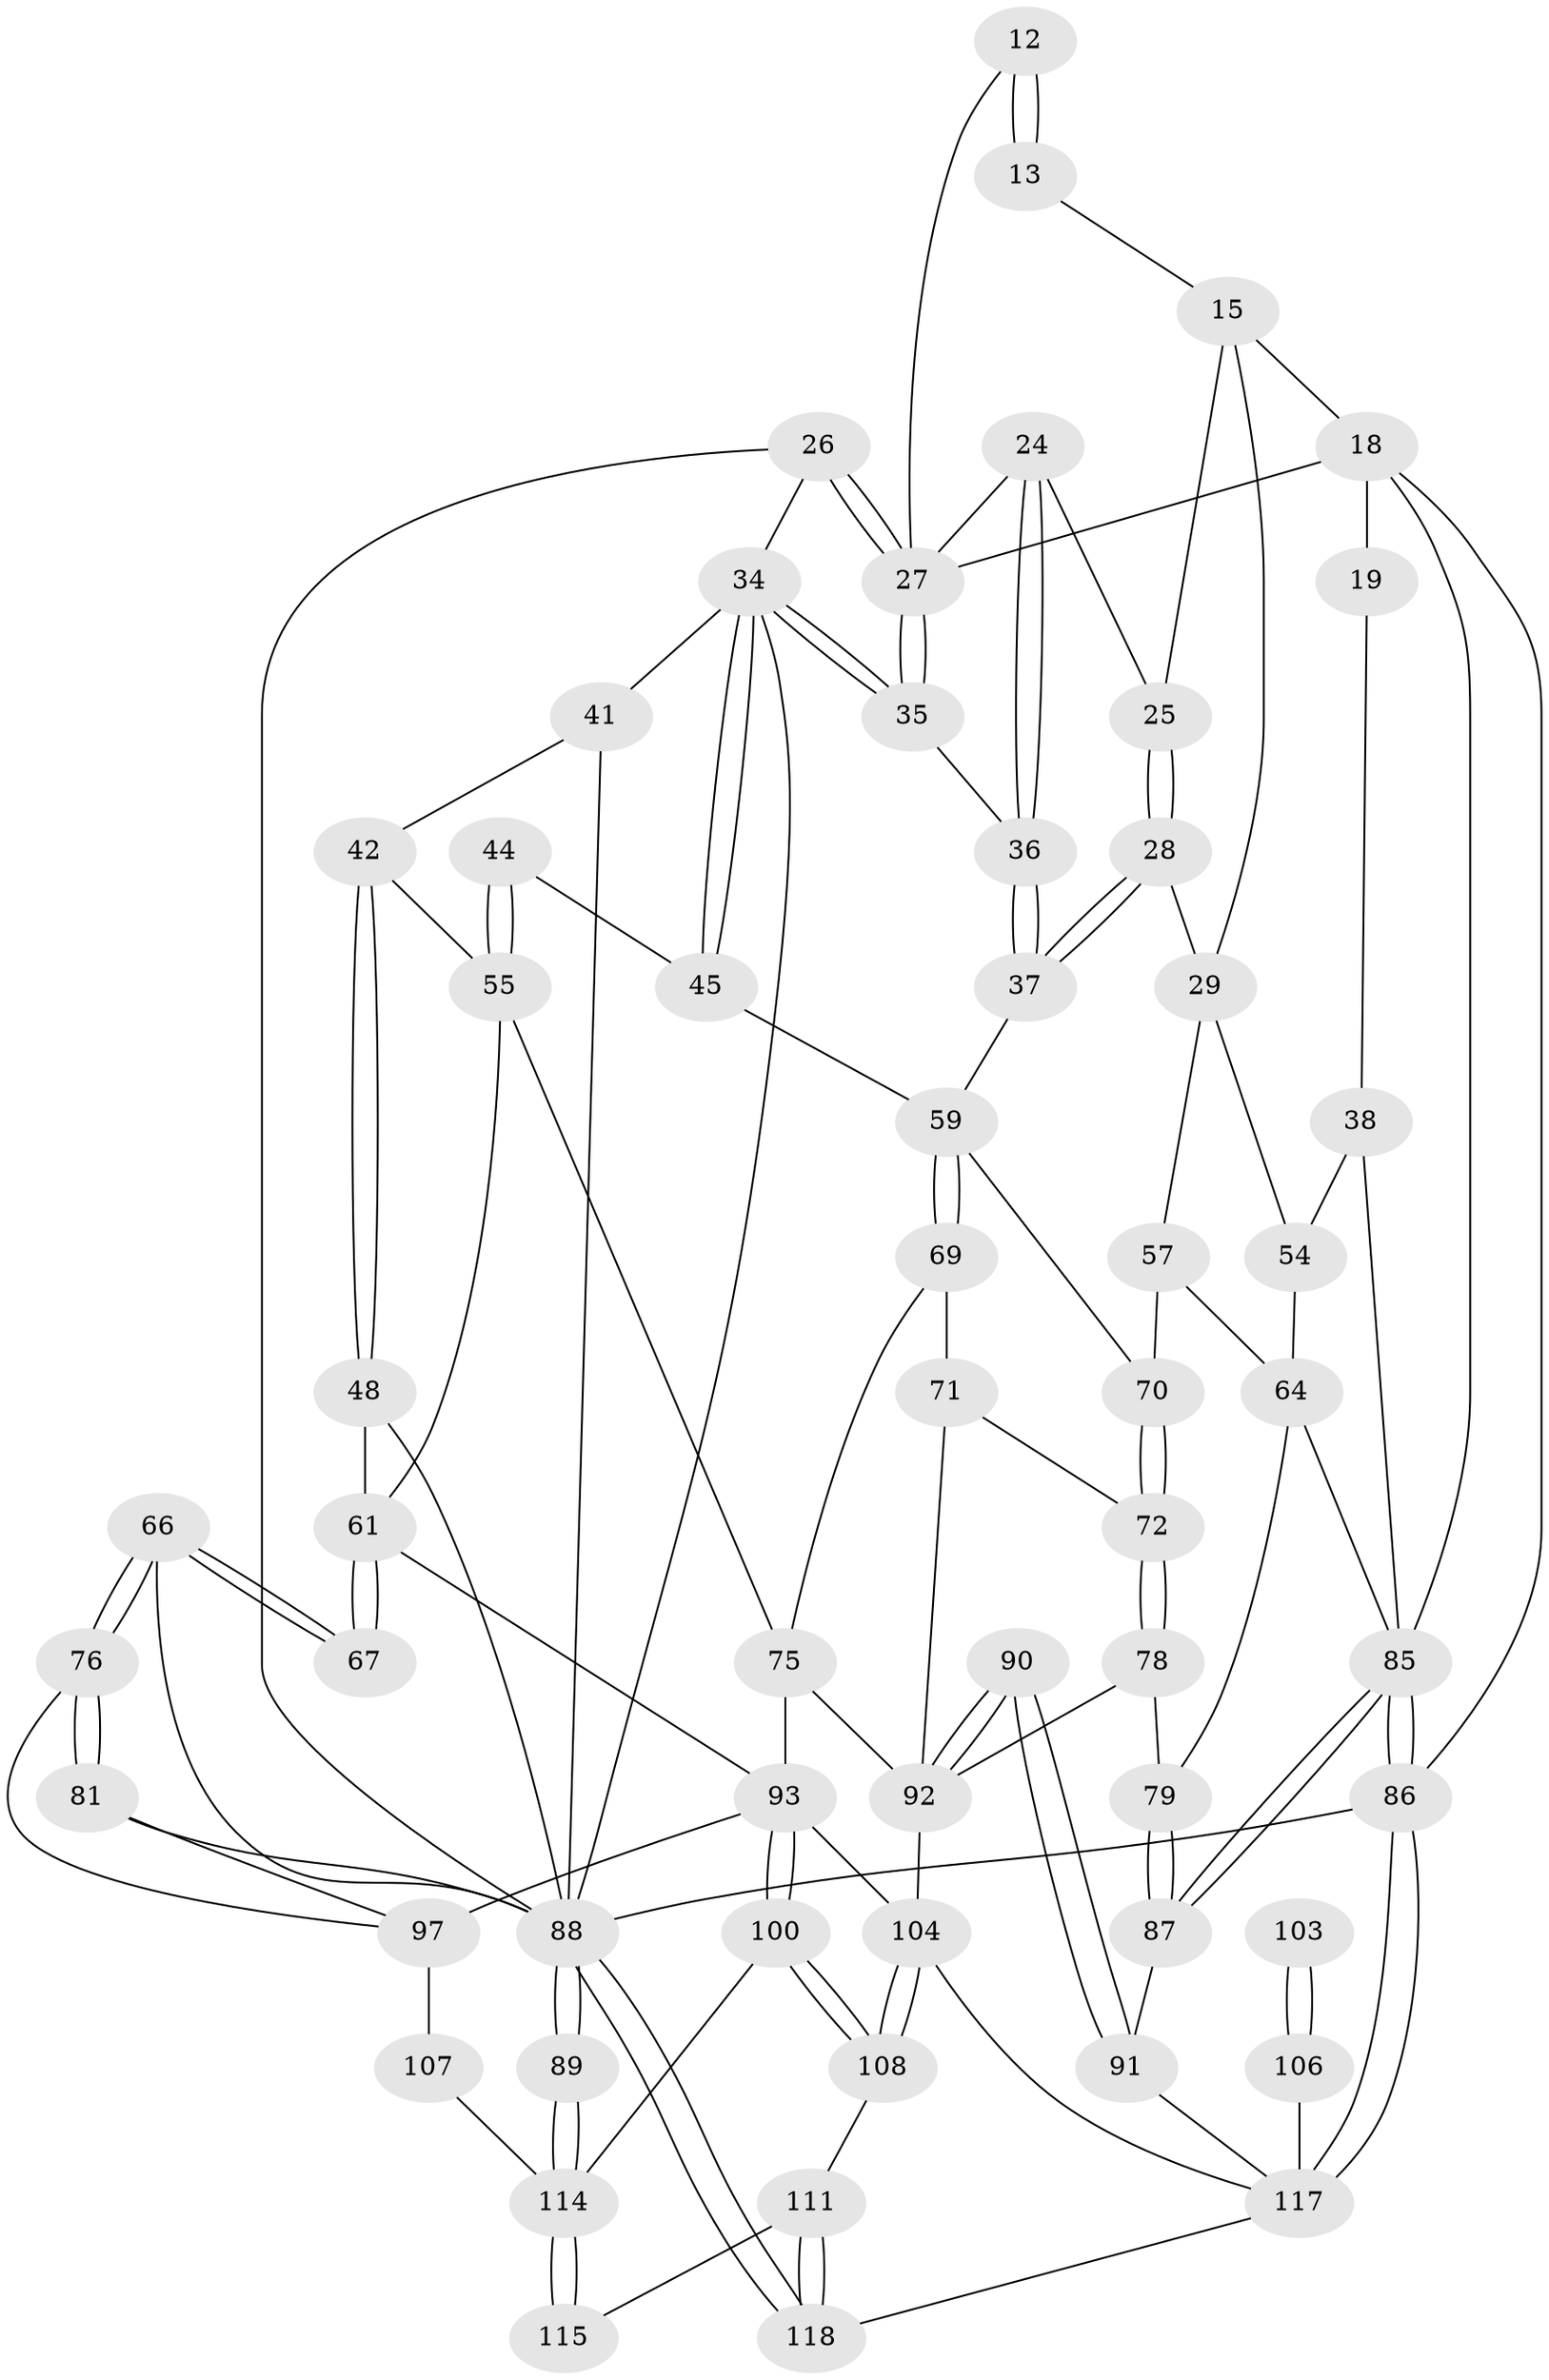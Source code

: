 // original degree distribution, {3: 0.025423728813559324, 4: 0.23728813559322035, 5: 0.5, 6: 0.23728813559322035}
// Generated by graph-tools (version 1.1) at 2025/01/03/09/25 05:01:45]
// undirected, 59 vertices, 131 edges
graph export_dot {
graph [start="1"]
  node [color=gray90,style=filled];
  12 [pos="+0.23409793464645698+0.025398585278739734",super="+11"];
  13 [pos="+0.26525858879821457+0.09056208264255255"];
  15 [pos="+0.19295436538136296+0.08122898687484939",super="+14"];
  18 [pos="+0.0330037637010137+0.09676342076846349",super="+16"];
  19 [pos="+0.1171970528315008+0.15036367530970882"];
  24 [pos="+0.3585804641277494+0.13771864387898833"];
  25 [pos="+0.24930486101416416+0.13418443376677122"];
  26 [pos="+0.6539814132237535+0",super="+3"];
  27 [pos="+0.5712535842569728+0.01356064424414755",super="+23+10+7"];
  28 [pos="+0.2149011130404732+0.23200299362142793"];
  29 [pos="+0.20637018832308238+0.23331503734221223",super="+20"];
  34 [pos="+0.5587444423841308+0.25772390583777116",super="+33+30+31"];
  35 [pos="+0.5364650078231138+0.13065303634639866"];
  36 [pos="+0.37500130421135364+0.18790879753678938"];
  37 [pos="+0.34122063459364305+0.2760116347992503"];
  38 [pos="+0+0.2247346758255682",super="+22"];
  41 [pos="+0.9620060766035223+0.16469987393120977",super="+40"];
  42 [pos="+0.7585160890185202+0.19076491690053668"];
  44 [pos="+0.5611586059107864+0.2877030198765054"];
  45 [pos="+0.5578340903527292+0.28334486120594804"];
  48 [pos="+0.8485631712133995+0.28191938847612774"];
  54 [pos="+0.146861761405206+0.2746646574026204",super="+21"];
  55 [pos="+0.5649936372108233+0.2962072260516724",super="+53+43"];
  57 [pos="+0.14463639590405025+0.4184724795323248",super="+56"];
  59 [pos="+0.34950685688334787+0.37723591198172557",super="+46"];
  61 [pos="+0.7129428144467326+0.4044703918291109",super="+52+51"];
  64 [pos="+0.04814087588385542+0.4137657337860814",super="+58"];
  66 [pos="+0.9051438480703226+0.43004341499766957"];
  67 [pos="+0.8672301533726783+0.39683838412265565"];
  69 [pos="+0.35664247577809344+0.3879514865247868"];
  70 [pos="+0.23423660095855017+0.4522352510657903",super="+60"];
  71 [pos="+0.3438936276970195+0.5216242355125615"];
  72 [pos="+0.23901168371818501+0.4983858062659902"];
  75 [pos="+0.5218605492130179+0.5312452389734321",super="+68+63"];
  76 [pos="+0.8670365840414169+0.5667093963660491"];
  78 [pos="+0.21491097268602177+0.5781160376537922"];
  79 [pos="+0.1275326222466825+0.5490597462214971"];
  81 [pos="+1+0.6918478675077299"];
  85 [pos="+0+0.6900500230609325",super="+65+39+17"];
  86 [pos="+0+1",super="+5"];
  87 [pos="+0.013818151401425982+0.7359581501763945"];
  88 [pos="+1+1",super="+4+80"];
  89 [pos="+1+1"];
  90 [pos="+0.20205794905451682+0.7552742254766472"];
  91 [pos="+0.1593104432504259+0.8044897376415686"];
  92 [pos="+0.3963435257346338+0.7181178811797083",super="+84+83"];
  93 [pos="+0.626068108005502+0.7003600611564968",super="+74"];
  97 [pos="+0.8104764676852361+0.6741466800939614",super="+77+96"];
  100 [pos="+0.640775213606323+0.7585729989454755"];
  103 [pos="+0.41472184629917314+0.7792311515635554"];
  104 [pos="+0.4666556561460379+0.9706588625645712",super="+94+95"];
  106 [pos="+0.3593794129600962+0.8874478729829812",super="+102"];
  107 [pos="+0.8942187599810439+0.8252463626334207",super="+98"];
  108 [pos="+0.6354069187351576+0.8894702899426086"];
  111 [pos="+0.7097207045500183+0.9802445996033249"];
  114 [pos="+1+1",super="+112+113"];
  115 [pos="+0.8078658648881455+0.9582896223574495",super="+110"];
  117 [pos="+0.13827066777894834+1",super="+116+101"];
  118 [pos="+0.7007051698109239+1"];
  12 -- 13 [weight=2];
  12 -- 13;
  12 -- 27 [weight=2];
  13 -- 15;
  15 -- 29;
  15 -- 25;
  15 -- 18;
  18 -- 19 [weight=2];
  18 -- 85;
  18 -- 86;
  18 -- 27;
  19 -- 38;
  24 -- 25;
  24 -- 36;
  24 -- 36;
  24 -- 27;
  25 -- 28;
  25 -- 28;
  26 -- 27 [weight=2];
  26 -- 27;
  26 -- 88;
  26 -- 34;
  27 -- 35;
  27 -- 35;
  28 -- 29;
  28 -- 37;
  28 -- 37;
  29 -- 57;
  29 -- 54;
  34 -- 35;
  34 -- 35;
  34 -- 45;
  34 -- 45;
  34 -- 41 [weight=2];
  34 -- 88;
  35 -- 36;
  36 -- 37;
  36 -- 37;
  37 -- 59;
  38 -- 54 [weight=2];
  38 -- 85;
  41 -- 42;
  41 -- 88;
  42 -- 48;
  42 -- 48;
  42 -- 55;
  44 -- 45;
  44 -- 55 [weight=2];
  44 -- 55;
  45 -- 59;
  48 -- 61;
  48 -- 88;
  54 -- 64;
  55 -- 61;
  55 -- 75;
  57 -- 70 [weight=2];
  57 -- 64;
  59 -- 69;
  59 -- 69;
  59 -- 70;
  61 -- 67 [weight=2];
  61 -- 67;
  61 -- 93;
  64 -- 79;
  64 -- 85;
  66 -- 67;
  66 -- 67;
  66 -- 76;
  66 -- 76;
  66 -- 88;
  69 -- 71;
  69 -- 75;
  70 -- 72;
  70 -- 72;
  71 -- 72;
  71 -- 92;
  72 -- 78;
  72 -- 78;
  75 -- 93 [weight=2];
  75 -- 92;
  76 -- 81;
  76 -- 81;
  76 -- 97;
  78 -- 79;
  78 -- 92;
  79 -- 87;
  79 -- 87;
  81 -- 88;
  81 -- 97;
  85 -- 86 [weight=2];
  85 -- 86;
  85 -- 87;
  85 -- 87;
  86 -- 117;
  86 -- 117;
  86 -- 88 [weight=2];
  87 -- 91;
  88 -- 89 [weight=2];
  88 -- 89;
  88 -- 118;
  88 -- 118;
  89 -- 114;
  89 -- 114;
  90 -- 91;
  90 -- 91;
  90 -- 92 [weight=2];
  90 -- 92;
  91 -- 117;
  92 -- 104;
  93 -- 100;
  93 -- 100;
  93 -- 97;
  93 -- 104;
  97 -- 107 [weight=2];
  100 -- 108;
  100 -- 108;
  100 -- 114;
  103 -- 106 [weight=2];
  103 -- 106;
  104 -- 108;
  104 -- 108;
  104 -- 117;
  106 -- 117 [weight=2];
  107 -- 114 [weight=2];
  108 -- 111;
  111 -- 118;
  111 -- 118;
  111 -- 115;
  114 -- 115 [weight=3];
  114 -- 115;
  117 -- 118;
}
